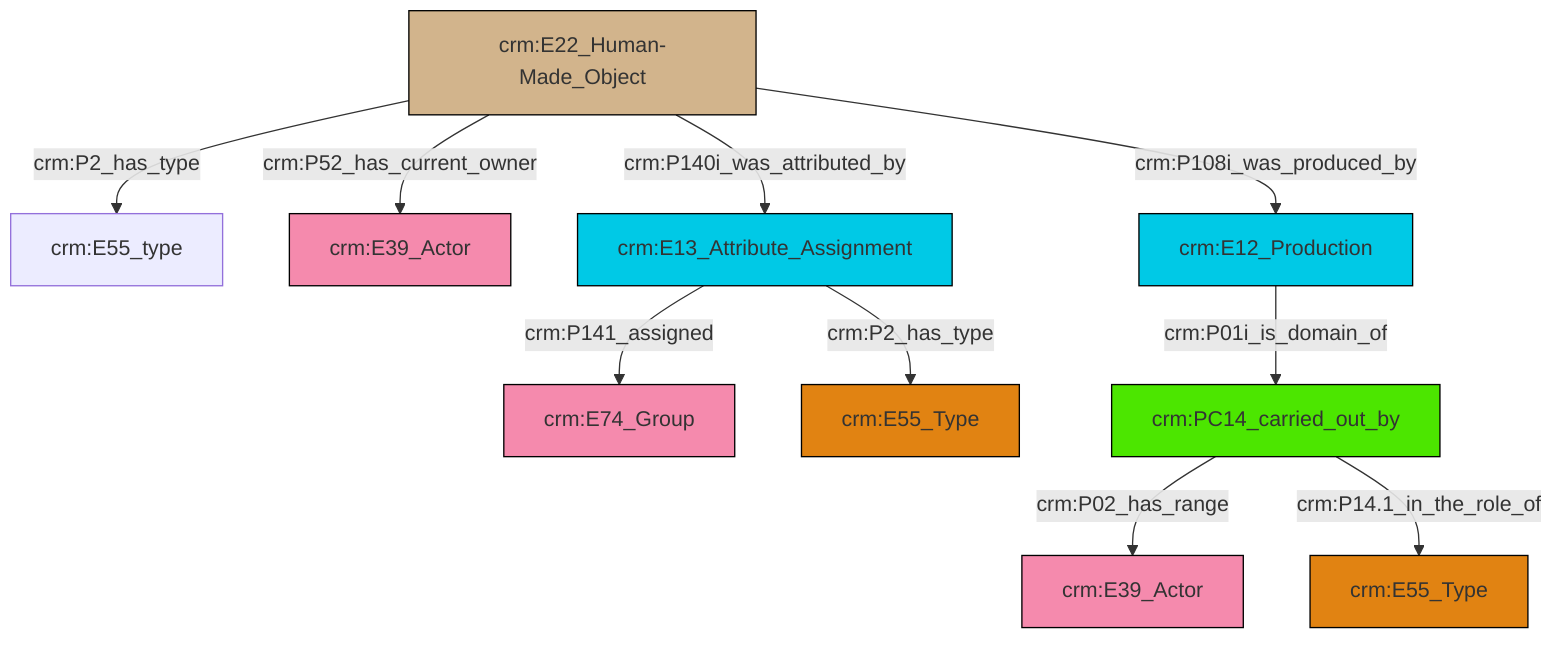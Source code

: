 graph TD
classDef Literal fill:#f2f2f2,stroke:#000000;
classDef CRM_Entity fill:#FFFFFF,stroke:#000000;
classDef Temporal_Entity fill:#00C9E6, stroke:#000000;
classDef Type fill:#E18312, stroke:#000000;
classDef Time-Span fill:#2C9C91, stroke:#000000;
classDef Appellation fill:#FFEB7F, stroke:#000000;
classDef Place fill:#008836, stroke:#000000;
classDef Persistent_Item fill:#B266B2, stroke:#000000;
classDef Conceptual_Object fill:#FFD700, stroke:#000000;
classDef Physical_Thing fill:#D2B48C, stroke:#000000;
classDef Actor fill:#f58aad, stroke:#000000;
classDef PC_Classes fill:#4ce600, stroke:#000000;
classDef Multi fill:#cccccc,stroke:#000000;

0["crm:E22_Human-Made_Object"]:::Physical_Thing -->|crm:P2_has_type| 1["crm:E55_type"]:::Default
2["crm:E13_Attribute_Assignment"]:::Temporal_Entity -->|crm:P141_assigned| 3["crm:E74_Group"]:::Actor
0["crm:E22_Human-Made_Object"]:::Physical_Thing -->|crm:P52_has_current_owner| 4["crm:E39_Actor"]:::Actor
5["crm:PC14_carried_out_by"]:::PC_Classes -->|crm:P02_has_range| 6["crm:E39_Actor"]:::Actor
5["crm:PC14_carried_out_by"]:::PC_Classes -->|crm:P14.1_in_the_role_of| 9["crm:E55_Type"]:::Type
14["crm:E12_Production"]:::Temporal_Entity -->|crm:P01i_is_domain_of| 5["crm:PC14_carried_out_by"]:::PC_Classes
0["crm:E22_Human-Made_Object"]:::Physical_Thing -->|crm:P140i_was_attributed_by| 2["crm:E13_Attribute_Assignment"]:::Temporal_Entity
2["crm:E13_Attribute_Assignment"]:::Temporal_Entity -->|crm:P2_has_type| 12["crm:E55_Type"]:::Type
0["crm:E22_Human-Made_Object"]:::Physical_Thing -->|crm:P108i_was_produced_by| 14["crm:E12_Production"]:::Temporal_Entity